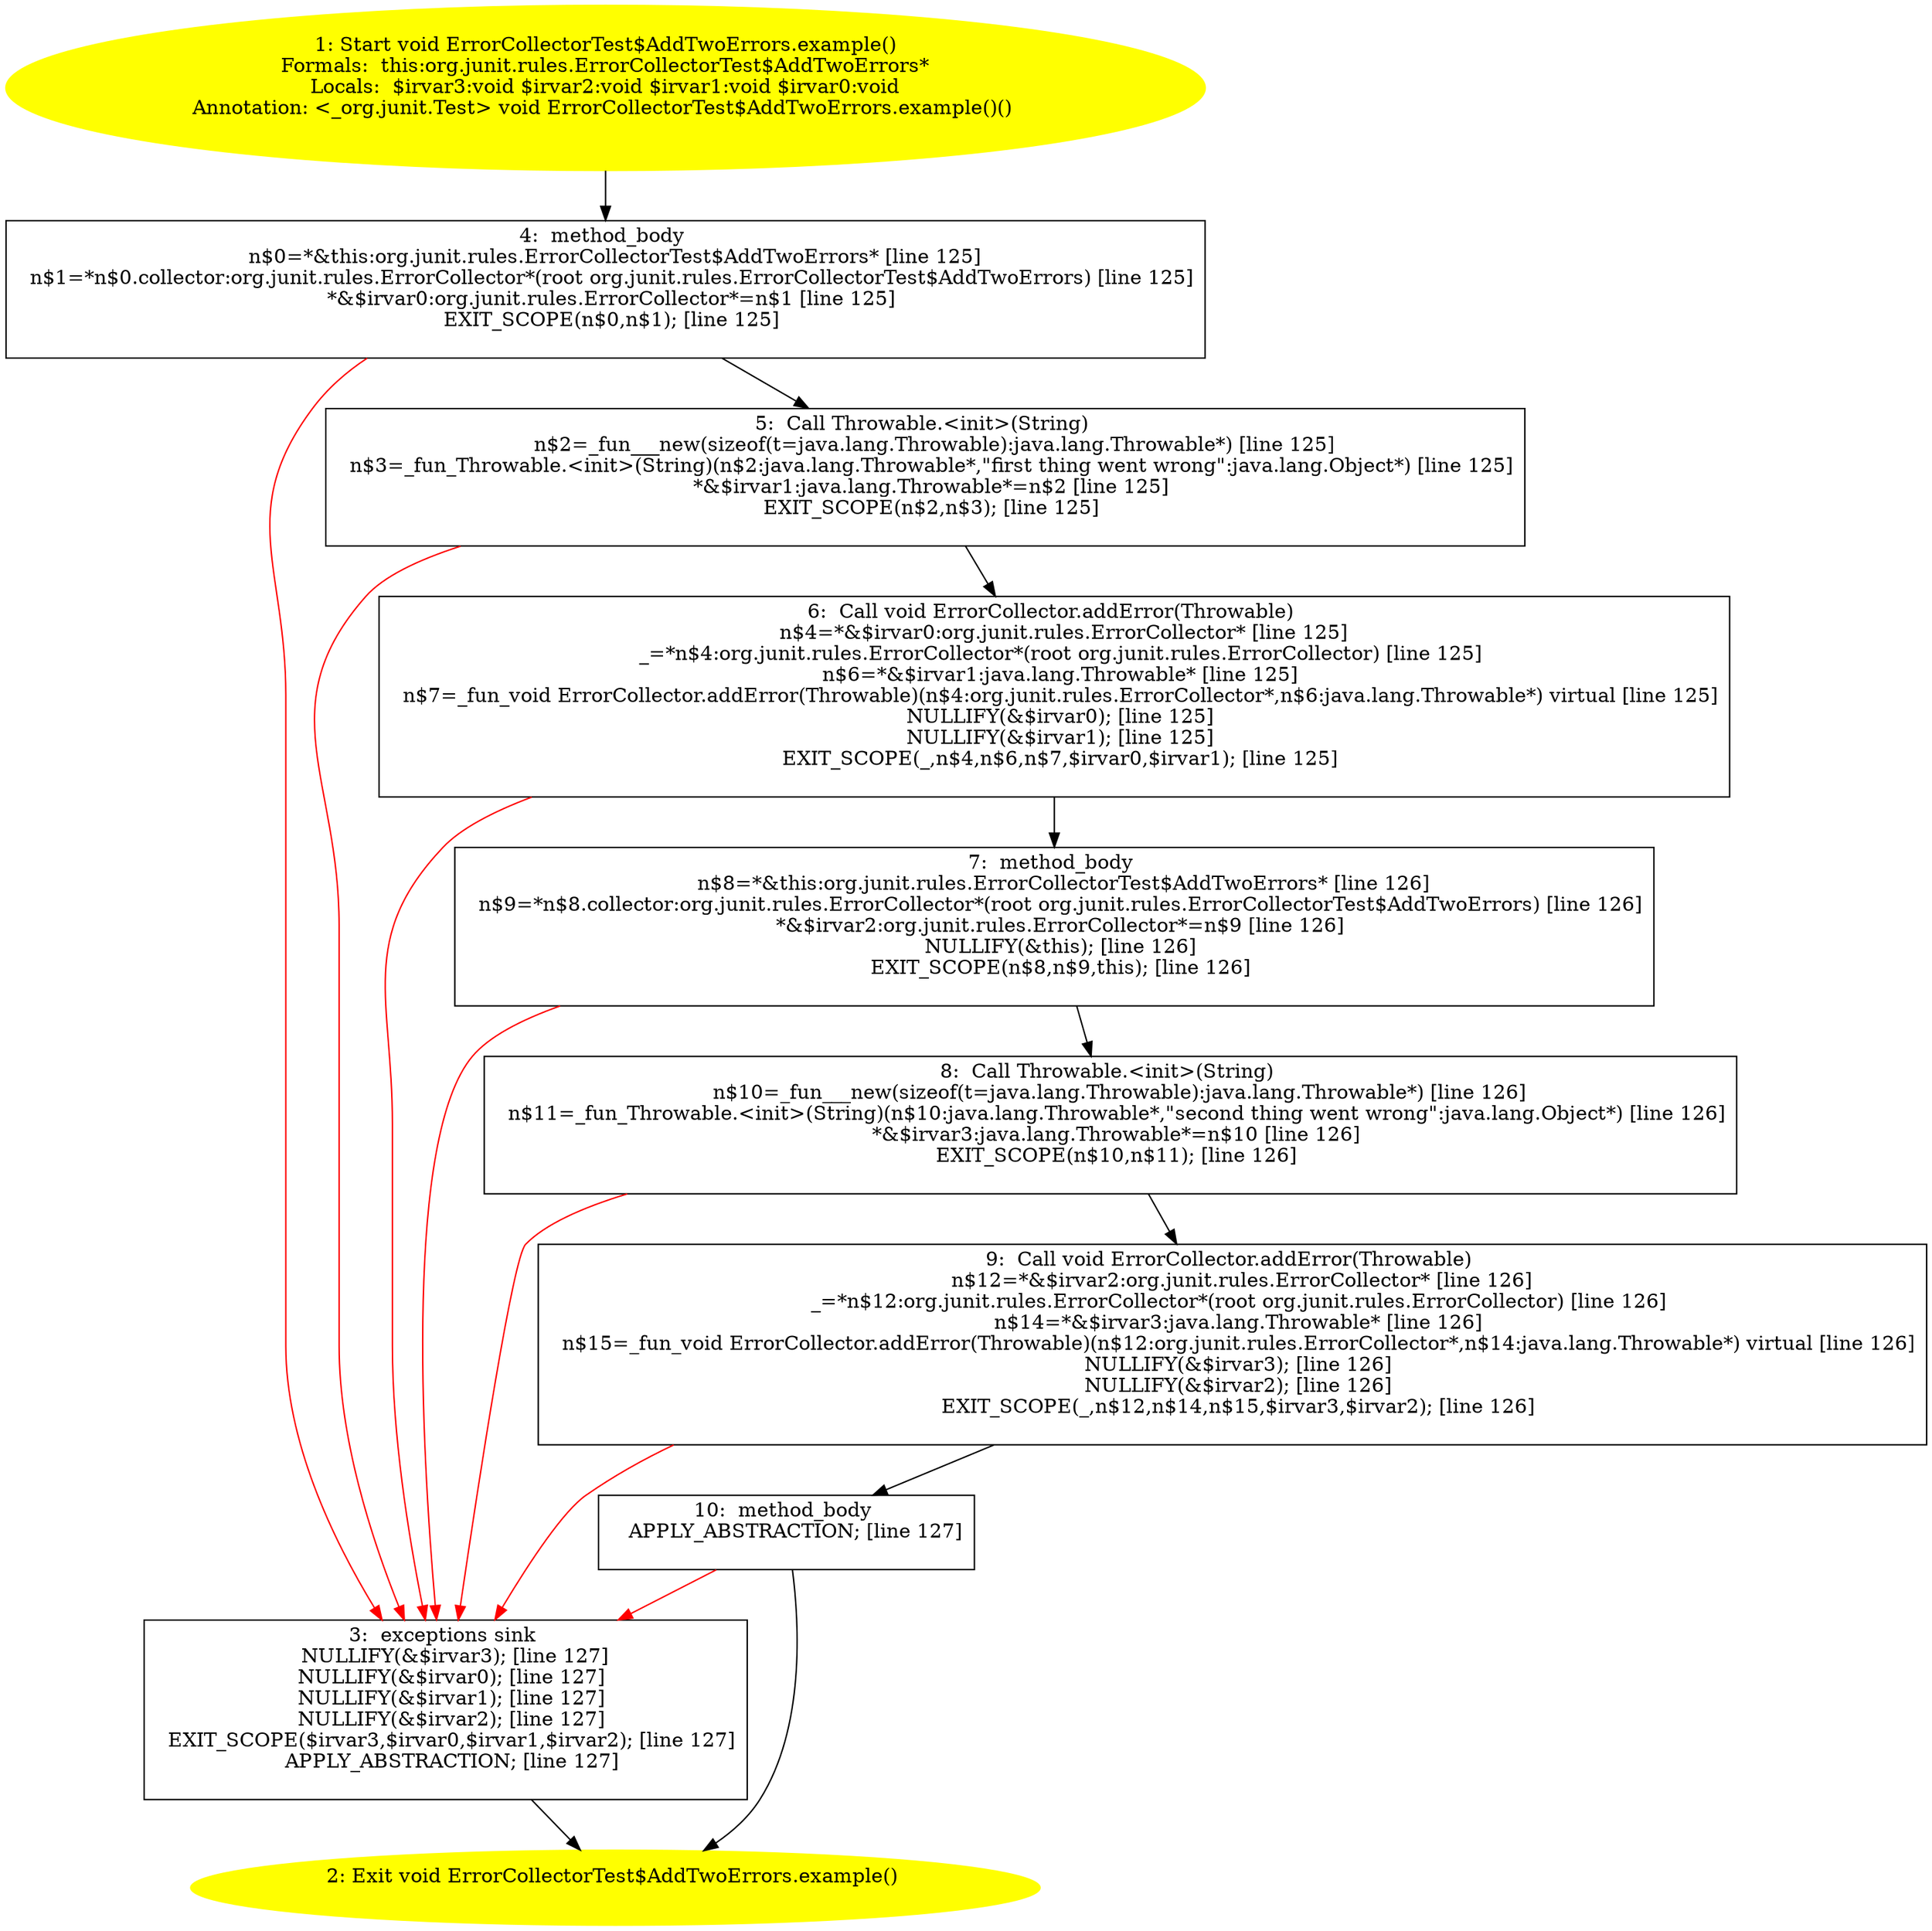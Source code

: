 /* @generated */
digraph cfg {
"org.junit.rules.ErrorCollectorTest$AddTwoErrors.example():void.c4bf124f586276e575bf64df3a086152_1" [label="1: Start void ErrorCollectorTest$AddTwoErrors.example()\nFormals:  this:org.junit.rules.ErrorCollectorTest$AddTwoErrors*\nLocals:  $irvar3:void $irvar2:void $irvar1:void $irvar0:void\nAnnotation: <_org.junit.Test> void ErrorCollectorTest$AddTwoErrors.example()() \n  " color=yellow style=filled]
	

	 "org.junit.rules.ErrorCollectorTest$AddTwoErrors.example():void.c4bf124f586276e575bf64df3a086152_1" -> "org.junit.rules.ErrorCollectorTest$AddTwoErrors.example():void.c4bf124f586276e575bf64df3a086152_4" ;
"org.junit.rules.ErrorCollectorTest$AddTwoErrors.example():void.c4bf124f586276e575bf64df3a086152_2" [label="2: Exit void ErrorCollectorTest$AddTwoErrors.example() \n  " color=yellow style=filled]
	

"org.junit.rules.ErrorCollectorTest$AddTwoErrors.example():void.c4bf124f586276e575bf64df3a086152_3" [label="3:  exceptions sink \n   NULLIFY(&$irvar3); [line 127]\n  NULLIFY(&$irvar0); [line 127]\n  NULLIFY(&$irvar1); [line 127]\n  NULLIFY(&$irvar2); [line 127]\n  EXIT_SCOPE($irvar3,$irvar0,$irvar1,$irvar2); [line 127]\n  APPLY_ABSTRACTION; [line 127]\n " shape="box"]
	

	 "org.junit.rules.ErrorCollectorTest$AddTwoErrors.example():void.c4bf124f586276e575bf64df3a086152_3" -> "org.junit.rules.ErrorCollectorTest$AddTwoErrors.example():void.c4bf124f586276e575bf64df3a086152_2" ;
"org.junit.rules.ErrorCollectorTest$AddTwoErrors.example():void.c4bf124f586276e575bf64df3a086152_4" [label="4:  method_body \n   n$0=*&this:org.junit.rules.ErrorCollectorTest$AddTwoErrors* [line 125]\n  n$1=*n$0.collector:org.junit.rules.ErrorCollector*(root org.junit.rules.ErrorCollectorTest$AddTwoErrors) [line 125]\n  *&$irvar0:org.junit.rules.ErrorCollector*=n$1 [line 125]\n  EXIT_SCOPE(n$0,n$1); [line 125]\n " shape="box"]
	

	 "org.junit.rules.ErrorCollectorTest$AddTwoErrors.example():void.c4bf124f586276e575bf64df3a086152_4" -> "org.junit.rules.ErrorCollectorTest$AddTwoErrors.example():void.c4bf124f586276e575bf64df3a086152_5" ;
	 "org.junit.rules.ErrorCollectorTest$AddTwoErrors.example():void.c4bf124f586276e575bf64df3a086152_4" -> "org.junit.rules.ErrorCollectorTest$AddTwoErrors.example():void.c4bf124f586276e575bf64df3a086152_3" [color="red" ];
"org.junit.rules.ErrorCollectorTest$AddTwoErrors.example():void.c4bf124f586276e575bf64df3a086152_5" [label="5:  Call Throwable.<init>(String) \n   n$2=_fun___new(sizeof(t=java.lang.Throwable):java.lang.Throwable*) [line 125]\n  n$3=_fun_Throwable.<init>(String)(n$2:java.lang.Throwable*,\"first thing went wrong\":java.lang.Object*) [line 125]\n  *&$irvar1:java.lang.Throwable*=n$2 [line 125]\n  EXIT_SCOPE(n$2,n$3); [line 125]\n " shape="box"]
	

	 "org.junit.rules.ErrorCollectorTest$AddTwoErrors.example():void.c4bf124f586276e575bf64df3a086152_5" -> "org.junit.rules.ErrorCollectorTest$AddTwoErrors.example():void.c4bf124f586276e575bf64df3a086152_6" ;
	 "org.junit.rules.ErrorCollectorTest$AddTwoErrors.example():void.c4bf124f586276e575bf64df3a086152_5" -> "org.junit.rules.ErrorCollectorTest$AddTwoErrors.example():void.c4bf124f586276e575bf64df3a086152_3" [color="red" ];
"org.junit.rules.ErrorCollectorTest$AddTwoErrors.example():void.c4bf124f586276e575bf64df3a086152_6" [label="6:  Call void ErrorCollector.addError(Throwable) \n   n$4=*&$irvar0:org.junit.rules.ErrorCollector* [line 125]\n  _=*n$4:org.junit.rules.ErrorCollector*(root org.junit.rules.ErrorCollector) [line 125]\n  n$6=*&$irvar1:java.lang.Throwable* [line 125]\n  n$7=_fun_void ErrorCollector.addError(Throwable)(n$4:org.junit.rules.ErrorCollector*,n$6:java.lang.Throwable*) virtual [line 125]\n  NULLIFY(&$irvar0); [line 125]\n  NULLIFY(&$irvar1); [line 125]\n  EXIT_SCOPE(_,n$4,n$6,n$7,$irvar0,$irvar1); [line 125]\n " shape="box"]
	

	 "org.junit.rules.ErrorCollectorTest$AddTwoErrors.example():void.c4bf124f586276e575bf64df3a086152_6" -> "org.junit.rules.ErrorCollectorTest$AddTwoErrors.example():void.c4bf124f586276e575bf64df3a086152_7" ;
	 "org.junit.rules.ErrorCollectorTest$AddTwoErrors.example():void.c4bf124f586276e575bf64df3a086152_6" -> "org.junit.rules.ErrorCollectorTest$AddTwoErrors.example():void.c4bf124f586276e575bf64df3a086152_3" [color="red" ];
"org.junit.rules.ErrorCollectorTest$AddTwoErrors.example():void.c4bf124f586276e575bf64df3a086152_7" [label="7:  method_body \n   n$8=*&this:org.junit.rules.ErrorCollectorTest$AddTwoErrors* [line 126]\n  n$9=*n$8.collector:org.junit.rules.ErrorCollector*(root org.junit.rules.ErrorCollectorTest$AddTwoErrors) [line 126]\n  *&$irvar2:org.junit.rules.ErrorCollector*=n$9 [line 126]\n  NULLIFY(&this); [line 126]\n  EXIT_SCOPE(n$8,n$9,this); [line 126]\n " shape="box"]
	

	 "org.junit.rules.ErrorCollectorTest$AddTwoErrors.example():void.c4bf124f586276e575bf64df3a086152_7" -> "org.junit.rules.ErrorCollectorTest$AddTwoErrors.example():void.c4bf124f586276e575bf64df3a086152_8" ;
	 "org.junit.rules.ErrorCollectorTest$AddTwoErrors.example():void.c4bf124f586276e575bf64df3a086152_7" -> "org.junit.rules.ErrorCollectorTest$AddTwoErrors.example():void.c4bf124f586276e575bf64df3a086152_3" [color="red" ];
"org.junit.rules.ErrorCollectorTest$AddTwoErrors.example():void.c4bf124f586276e575bf64df3a086152_8" [label="8:  Call Throwable.<init>(String) \n   n$10=_fun___new(sizeof(t=java.lang.Throwable):java.lang.Throwable*) [line 126]\n  n$11=_fun_Throwable.<init>(String)(n$10:java.lang.Throwable*,\"second thing went wrong\":java.lang.Object*) [line 126]\n  *&$irvar3:java.lang.Throwable*=n$10 [line 126]\n  EXIT_SCOPE(n$10,n$11); [line 126]\n " shape="box"]
	

	 "org.junit.rules.ErrorCollectorTest$AddTwoErrors.example():void.c4bf124f586276e575bf64df3a086152_8" -> "org.junit.rules.ErrorCollectorTest$AddTwoErrors.example():void.c4bf124f586276e575bf64df3a086152_9" ;
	 "org.junit.rules.ErrorCollectorTest$AddTwoErrors.example():void.c4bf124f586276e575bf64df3a086152_8" -> "org.junit.rules.ErrorCollectorTest$AddTwoErrors.example():void.c4bf124f586276e575bf64df3a086152_3" [color="red" ];
"org.junit.rules.ErrorCollectorTest$AddTwoErrors.example():void.c4bf124f586276e575bf64df3a086152_9" [label="9:  Call void ErrorCollector.addError(Throwable) \n   n$12=*&$irvar2:org.junit.rules.ErrorCollector* [line 126]\n  _=*n$12:org.junit.rules.ErrorCollector*(root org.junit.rules.ErrorCollector) [line 126]\n  n$14=*&$irvar3:java.lang.Throwable* [line 126]\n  n$15=_fun_void ErrorCollector.addError(Throwable)(n$12:org.junit.rules.ErrorCollector*,n$14:java.lang.Throwable*) virtual [line 126]\n  NULLIFY(&$irvar3); [line 126]\n  NULLIFY(&$irvar2); [line 126]\n  EXIT_SCOPE(_,n$12,n$14,n$15,$irvar3,$irvar2); [line 126]\n " shape="box"]
	

	 "org.junit.rules.ErrorCollectorTest$AddTwoErrors.example():void.c4bf124f586276e575bf64df3a086152_9" -> "org.junit.rules.ErrorCollectorTest$AddTwoErrors.example():void.c4bf124f586276e575bf64df3a086152_10" ;
	 "org.junit.rules.ErrorCollectorTest$AddTwoErrors.example():void.c4bf124f586276e575bf64df3a086152_9" -> "org.junit.rules.ErrorCollectorTest$AddTwoErrors.example():void.c4bf124f586276e575bf64df3a086152_3" [color="red" ];
"org.junit.rules.ErrorCollectorTest$AddTwoErrors.example():void.c4bf124f586276e575bf64df3a086152_10" [label="10:  method_body \n   APPLY_ABSTRACTION; [line 127]\n " shape="box"]
	

	 "org.junit.rules.ErrorCollectorTest$AddTwoErrors.example():void.c4bf124f586276e575bf64df3a086152_10" -> "org.junit.rules.ErrorCollectorTest$AddTwoErrors.example():void.c4bf124f586276e575bf64df3a086152_2" ;
	 "org.junit.rules.ErrorCollectorTest$AddTwoErrors.example():void.c4bf124f586276e575bf64df3a086152_10" -> "org.junit.rules.ErrorCollectorTest$AddTwoErrors.example():void.c4bf124f586276e575bf64df3a086152_3" [color="red" ];
}

